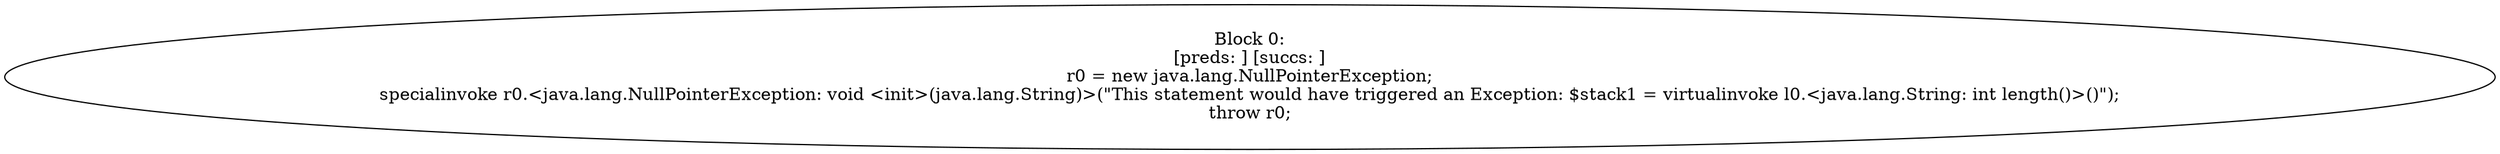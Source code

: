 digraph "unitGraph" {
    "Block 0:
[preds: ] [succs: ]
r0 = new java.lang.NullPointerException;
specialinvoke r0.<java.lang.NullPointerException: void <init>(java.lang.String)>(\"This statement would have triggered an Exception: $stack1 = virtualinvoke l0.<java.lang.String: int length()>()\");
throw r0;
"
}
